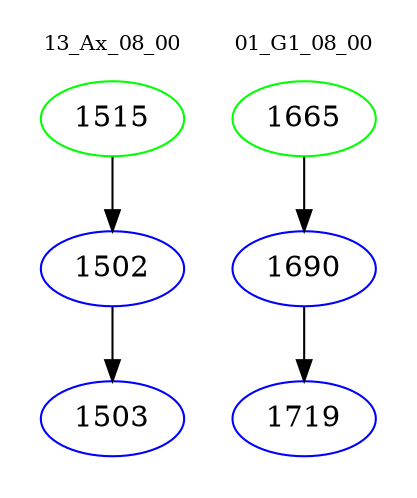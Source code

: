 digraph{
subgraph cluster_0 {
color = white
label = "13_Ax_08_00";
fontsize=10;
T0_1515 [label="1515", color="green"]
T0_1515 -> T0_1502 [color="black"]
T0_1502 [label="1502", color="blue"]
T0_1502 -> T0_1503 [color="black"]
T0_1503 [label="1503", color="blue"]
}
subgraph cluster_1 {
color = white
label = "01_G1_08_00";
fontsize=10;
T1_1665 [label="1665", color="green"]
T1_1665 -> T1_1690 [color="black"]
T1_1690 [label="1690", color="blue"]
T1_1690 -> T1_1719 [color="black"]
T1_1719 [label="1719", color="blue"]
}
}
